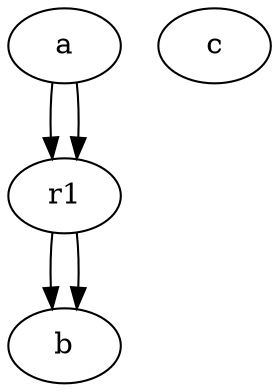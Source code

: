 digraph simple {

    graph[volume=1.0];

    // Here are the pools.
    a [ conc_init = 1, plot=true];
    b [ conc_init = 0, plot=true];
    c [ conc_init = 0.1, plot=true];

    // here are the reactions.
    r1 [ kf = "c*20", kb = 1.0 ];

    a, a -> r1 -> b, b;

}
